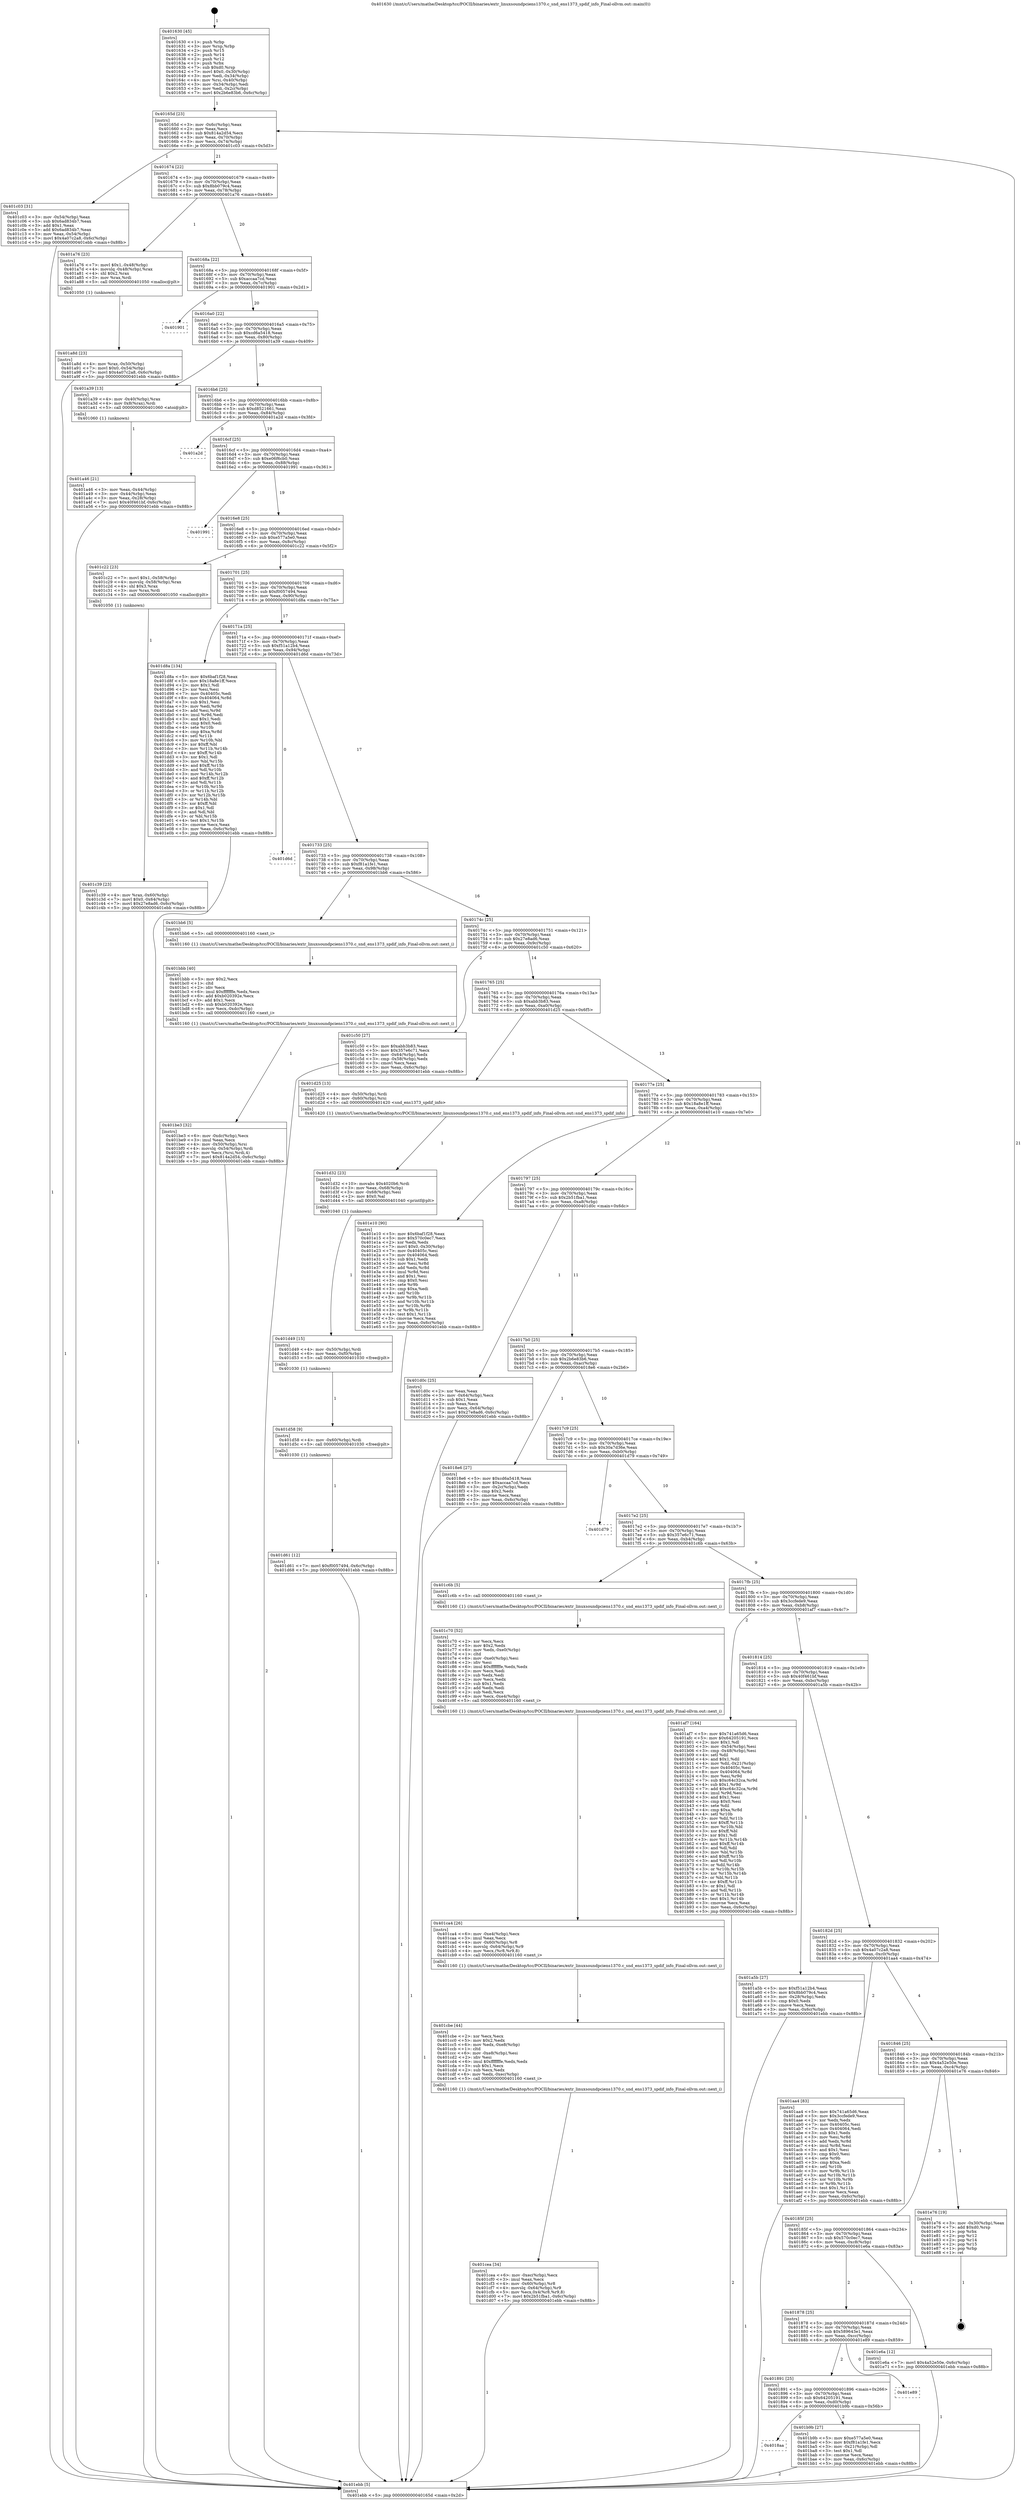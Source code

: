 digraph "0x401630" {
  label = "0x401630 (/mnt/c/Users/mathe/Desktop/tcc/POCII/binaries/extr_linuxsoundpciens1370.c_snd_ens1373_spdif_info_Final-ollvm.out::main(0))"
  labelloc = "t"
  node[shape=record]

  Entry [label="",width=0.3,height=0.3,shape=circle,fillcolor=black,style=filled]
  "0x40165d" [label="{
     0x40165d [23]\l
     | [instrs]\l
     &nbsp;&nbsp;0x40165d \<+3\>: mov -0x6c(%rbp),%eax\l
     &nbsp;&nbsp;0x401660 \<+2\>: mov %eax,%ecx\l
     &nbsp;&nbsp;0x401662 \<+6\>: sub $0x814a2d54,%ecx\l
     &nbsp;&nbsp;0x401668 \<+3\>: mov %eax,-0x70(%rbp)\l
     &nbsp;&nbsp;0x40166b \<+3\>: mov %ecx,-0x74(%rbp)\l
     &nbsp;&nbsp;0x40166e \<+6\>: je 0000000000401c03 \<main+0x5d3\>\l
  }"]
  "0x401c03" [label="{
     0x401c03 [31]\l
     | [instrs]\l
     &nbsp;&nbsp;0x401c03 \<+3\>: mov -0x54(%rbp),%eax\l
     &nbsp;&nbsp;0x401c06 \<+5\>: sub $0x6ad834b7,%eax\l
     &nbsp;&nbsp;0x401c0b \<+3\>: add $0x1,%eax\l
     &nbsp;&nbsp;0x401c0e \<+5\>: add $0x6ad834b7,%eax\l
     &nbsp;&nbsp;0x401c13 \<+3\>: mov %eax,-0x54(%rbp)\l
     &nbsp;&nbsp;0x401c16 \<+7\>: movl $0x4a07c2a8,-0x6c(%rbp)\l
     &nbsp;&nbsp;0x401c1d \<+5\>: jmp 0000000000401ebb \<main+0x88b\>\l
  }"]
  "0x401674" [label="{
     0x401674 [22]\l
     | [instrs]\l
     &nbsp;&nbsp;0x401674 \<+5\>: jmp 0000000000401679 \<main+0x49\>\l
     &nbsp;&nbsp;0x401679 \<+3\>: mov -0x70(%rbp),%eax\l
     &nbsp;&nbsp;0x40167c \<+5\>: sub $0x8bb079c4,%eax\l
     &nbsp;&nbsp;0x401681 \<+3\>: mov %eax,-0x78(%rbp)\l
     &nbsp;&nbsp;0x401684 \<+6\>: je 0000000000401a76 \<main+0x446\>\l
  }"]
  Exit [label="",width=0.3,height=0.3,shape=circle,fillcolor=black,style=filled,peripheries=2]
  "0x401a76" [label="{
     0x401a76 [23]\l
     | [instrs]\l
     &nbsp;&nbsp;0x401a76 \<+7\>: movl $0x1,-0x48(%rbp)\l
     &nbsp;&nbsp;0x401a7d \<+4\>: movslq -0x48(%rbp),%rax\l
     &nbsp;&nbsp;0x401a81 \<+4\>: shl $0x2,%rax\l
     &nbsp;&nbsp;0x401a85 \<+3\>: mov %rax,%rdi\l
     &nbsp;&nbsp;0x401a88 \<+5\>: call 0000000000401050 \<malloc@plt\>\l
     | [calls]\l
     &nbsp;&nbsp;0x401050 \{1\} (unknown)\l
  }"]
  "0x40168a" [label="{
     0x40168a [22]\l
     | [instrs]\l
     &nbsp;&nbsp;0x40168a \<+5\>: jmp 000000000040168f \<main+0x5f\>\l
     &nbsp;&nbsp;0x40168f \<+3\>: mov -0x70(%rbp),%eax\l
     &nbsp;&nbsp;0x401692 \<+5\>: sub $0xaccaa7cd,%eax\l
     &nbsp;&nbsp;0x401697 \<+3\>: mov %eax,-0x7c(%rbp)\l
     &nbsp;&nbsp;0x40169a \<+6\>: je 0000000000401901 \<main+0x2d1\>\l
  }"]
  "0x401d61" [label="{
     0x401d61 [12]\l
     | [instrs]\l
     &nbsp;&nbsp;0x401d61 \<+7\>: movl $0xf0057494,-0x6c(%rbp)\l
     &nbsp;&nbsp;0x401d68 \<+5\>: jmp 0000000000401ebb \<main+0x88b\>\l
  }"]
  "0x401901" [label="{
     0x401901\l
  }", style=dashed]
  "0x4016a0" [label="{
     0x4016a0 [22]\l
     | [instrs]\l
     &nbsp;&nbsp;0x4016a0 \<+5\>: jmp 00000000004016a5 \<main+0x75\>\l
     &nbsp;&nbsp;0x4016a5 \<+3\>: mov -0x70(%rbp),%eax\l
     &nbsp;&nbsp;0x4016a8 \<+5\>: sub $0xcd6a5418,%eax\l
     &nbsp;&nbsp;0x4016ad \<+3\>: mov %eax,-0x80(%rbp)\l
     &nbsp;&nbsp;0x4016b0 \<+6\>: je 0000000000401a39 \<main+0x409\>\l
  }"]
  "0x401d58" [label="{
     0x401d58 [9]\l
     | [instrs]\l
     &nbsp;&nbsp;0x401d58 \<+4\>: mov -0x60(%rbp),%rdi\l
     &nbsp;&nbsp;0x401d5c \<+5\>: call 0000000000401030 \<free@plt\>\l
     | [calls]\l
     &nbsp;&nbsp;0x401030 \{1\} (unknown)\l
  }"]
  "0x401a39" [label="{
     0x401a39 [13]\l
     | [instrs]\l
     &nbsp;&nbsp;0x401a39 \<+4\>: mov -0x40(%rbp),%rax\l
     &nbsp;&nbsp;0x401a3d \<+4\>: mov 0x8(%rax),%rdi\l
     &nbsp;&nbsp;0x401a41 \<+5\>: call 0000000000401060 \<atoi@plt\>\l
     | [calls]\l
     &nbsp;&nbsp;0x401060 \{1\} (unknown)\l
  }"]
  "0x4016b6" [label="{
     0x4016b6 [25]\l
     | [instrs]\l
     &nbsp;&nbsp;0x4016b6 \<+5\>: jmp 00000000004016bb \<main+0x8b\>\l
     &nbsp;&nbsp;0x4016bb \<+3\>: mov -0x70(%rbp),%eax\l
     &nbsp;&nbsp;0x4016be \<+5\>: sub $0xd8521661,%eax\l
     &nbsp;&nbsp;0x4016c3 \<+6\>: mov %eax,-0x84(%rbp)\l
     &nbsp;&nbsp;0x4016c9 \<+6\>: je 0000000000401a2d \<main+0x3fd\>\l
  }"]
  "0x401d49" [label="{
     0x401d49 [15]\l
     | [instrs]\l
     &nbsp;&nbsp;0x401d49 \<+4\>: mov -0x50(%rbp),%rdi\l
     &nbsp;&nbsp;0x401d4d \<+6\>: mov %eax,-0xf0(%rbp)\l
     &nbsp;&nbsp;0x401d53 \<+5\>: call 0000000000401030 \<free@plt\>\l
     | [calls]\l
     &nbsp;&nbsp;0x401030 \{1\} (unknown)\l
  }"]
  "0x401a2d" [label="{
     0x401a2d\l
  }", style=dashed]
  "0x4016cf" [label="{
     0x4016cf [25]\l
     | [instrs]\l
     &nbsp;&nbsp;0x4016cf \<+5\>: jmp 00000000004016d4 \<main+0xa4\>\l
     &nbsp;&nbsp;0x4016d4 \<+3\>: mov -0x70(%rbp),%eax\l
     &nbsp;&nbsp;0x4016d7 \<+5\>: sub $0xe06f6cb0,%eax\l
     &nbsp;&nbsp;0x4016dc \<+6\>: mov %eax,-0x88(%rbp)\l
     &nbsp;&nbsp;0x4016e2 \<+6\>: je 0000000000401991 \<main+0x361\>\l
  }"]
  "0x401d32" [label="{
     0x401d32 [23]\l
     | [instrs]\l
     &nbsp;&nbsp;0x401d32 \<+10\>: movabs $0x4020b6,%rdi\l
     &nbsp;&nbsp;0x401d3c \<+3\>: mov %eax,-0x68(%rbp)\l
     &nbsp;&nbsp;0x401d3f \<+3\>: mov -0x68(%rbp),%esi\l
     &nbsp;&nbsp;0x401d42 \<+2\>: mov $0x0,%al\l
     &nbsp;&nbsp;0x401d44 \<+5\>: call 0000000000401040 \<printf@plt\>\l
     | [calls]\l
     &nbsp;&nbsp;0x401040 \{1\} (unknown)\l
  }"]
  "0x401991" [label="{
     0x401991\l
  }", style=dashed]
  "0x4016e8" [label="{
     0x4016e8 [25]\l
     | [instrs]\l
     &nbsp;&nbsp;0x4016e8 \<+5\>: jmp 00000000004016ed \<main+0xbd\>\l
     &nbsp;&nbsp;0x4016ed \<+3\>: mov -0x70(%rbp),%eax\l
     &nbsp;&nbsp;0x4016f0 \<+5\>: sub $0xe577a5e0,%eax\l
     &nbsp;&nbsp;0x4016f5 \<+6\>: mov %eax,-0x8c(%rbp)\l
     &nbsp;&nbsp;0x4016fb \<+6\>: je 0000000000401c22 \<main+0x5f2\>\l
  }"]
  "0x401cea" [label="{
     0x401cea [34]\l
     | [instrs]\l
     &nbsp;&nbsp;0x401cea \<+6\>: mov -0xec(%rbp),%ecx\l
     &nbsp;&nbsp;0x401cf0 \<+3\>: imul %eax,%ecx\l
     &nbsp;&nbsp;0x401cf3 \<+4\>: mov -0x60(%rbp),%r8\l
     &nbsp;&nbsp;0x401cf7 \<+4\>: movslq -0x64(%rbp),%r9\l
     &nbsp;&nbsp;0x401cfb \<+5\>: mov %ecx,0x4(%r8,%r9,8)\l
     &nbsp;&nbsp;0x401d00 \<+7\>: movl $0x2b51fba1,-0x6c(%rbp)\l
     &nbsp;&nbsp;0x401d07 \<+5\>: jmp 0000000000401ebb \<main+0x88b\>\l
  }"]
  "0x401c22" [label="{
     0x401c22 [23]\l
     | [instrs]\l
     &nbsp;&nbsp;0x401c22 \<+7\>: movl $0x1,-0x58(%rbp)\l
     &nbsp;&nbsp;0x401c29 \<+4\>: movslq -0x58(%rbp),%rax\l
     &nbsp;&nbsp;0x401c2d \<+4\>: shl $0x3,%rax\l
     &nbsp;&nbsp;0x401c31 \<+3\>: mov %rax,%rdi\l
     &nbsp;&nbsp;0x401c34 \<+5\>: call 0000000000401050 \<malloc@plt\>\l
     | [calls]\l
     &nbsp;&nbsp;0x401050 \{1\} (unknown)\l
  }"]
  "0x401701" [label="{
     0x401701 [25]\l
     | [instrs]\l
     &nbsp;&nbsp;0x401701 \<+5\>: jmp 0000000000401706 \<main+0xd6\>\l
     &nbsp;&nbsp;0x401706 \<+3\>: mov -0x70(%rbp),%eax\l
     &nbsp;&nbsp;0x401709 \<+5\>: sub $0xf0057494,%eax\l
     &nbsp;&nbsp;0x40170e \<+6\>: mov %eax,-0x90(%rbp)\l
     &nbsp;&nbsp;0x401714 \<+6\>: je 0000000000401d8a \<main+0x75a\>\l
  }"]
  "0x401cbe" [label="{
     0x401cbe [44]\l
     | [instrs]\l
     &nbsp;&nbsp;0x401cbe \<+2\>: xor %ecx,%ecx\l
     &nbsp;&nbsp;0x401cc0 \<+5\>: mov $0x2,%edx\l
     &nbsp;&nbsp;0x401cc5 \<+6\>: mov %edx,-0xe8(%rbp)\l
     &nbsp;&nbsp;0x401ccb \<+1\>: cltd\l
     &nbsp;&nbsp;0x401ccc \<+6\>: mov -0xe8(%rbp),%esi\l
     &nbsp;&nbsp;0x401cd2 \<+2\>: idiv %esi\l
     &nbsp;&nbsp;0x401cd4 \<+6\>: imul $0xfffffffe,%edx,%edx\l
     &nbsp;&nbsp;0x401cda \<+3\>: sub $0x1,%ecx\l
     &nbsp;&nbsp;0x401cdd \<+2\>: sub %ecx,%edx\l
     &nbsp;&nbsp;0x401cdf \<+6\>: mov %edx,-0xec(%rbp)\l
     &nbsp;&nbsp;0x401ce5 \<+5\>: call 0000000000401160 \<next_i\>\l
     | [calls]\l
     &nbsp;&nbsp;0x401160 \{1\} (/mnt/c/Users/mathe/Desktop/tcc/POCII/binaries/extr_linuxsoundpciens1370.c_snd_ens1373_spdif_info_Final-ollvm.out::next_i)\l
  }"]
  "0x401d8a" [label="{
     0x401d8a [134]\l
     | [instrs]\l
     &nbsp;&nbsp;0x401d8a \<+5\>: mov $0x6baf1f28,%eax\l
     &nbsp;&nbsp;0x401d8f \<+5\>: mov $0x18a8e1ff,%ecx\l
     &nbsp;&nbsp;0x401d94 \<+2\>: mov $0x1,%dl\l
     &nbsp;&nbsp;0x401d96 \<+2\>: xor %esi,%esi\l
     &nbsp;&nbsp;0x401d98 \<+7\>: mov 0x40405c,%edi\l
     &nbsp;&nbsp;0x401d9f \<+8\>: mov 0x404064,%r8d\l
     &nbsp;&nbsp;0x401da7 \<+3\>: sub $0x1,%esi\l
     &nbsp;&nbsp;0x401daa \<+3\>: mov %edi,%r9d\l
     &nbsp;&nbsp;0x401dad \<+3\>: add %esi,%r9d\l
     &nbsp;&nbsp;0x401db0 \<+4\>: imul %r9d,%edi\l
     &nbsp;&nbsp;0x401db4 \<+3\>: and $0x1,%edi\l
     &nbsp;&nbsp;0x401db7 \<+3\>: cmp $0x0,%edi\l
     &nbsp;&nbsp;0x401dba \<+4\>: sete %r10b\l
     &nbsp;&nbsp;0x401dbe \<+4\>: cmp $0xa,%r8d\l
     &nbsp;&nbsp;0x401dc2 \<+4\>: setl %r11b\l
     &nbsp;&nbsp;0x401dc6 \<+3\>: mov %r10b,%bl\l
     &nbsp;&nbsp;0x401dc9 \<+3\>: xor $0xff,%bl\l
     &nbsp;&nbsp;0x401dcc \<+3\>: mov %r11b,%r14b\l
     &nbsp;&nbsp;0x401dcf \<+4\>: xor $0xff,%r14b\l
     &nbsp;&nbsp;0x401dd3 \<+3\>: xor $0x1,%dl\l
     &nbsp;&nbsp;0x401dd6 \<+3\>: mov %bl,%r15b\l
     &nbsp;&nbsp;0x401dd9 \<+4\>: and $0xff,%r15b\l
     &nbsp;&nbsp;0x401ddd \<+3\>: and %dl,%r10b\l
     &nbsp;&nbsp;0x401de0 \<+3\>: mov %r14b,%r12b\l
     &nbsp;&nbsp;0x401de3 \<+4\>: and $0xff,%r12b\l
     &nbsp;&nbsp;0x401de7 \<+3\>: and %dl,%r11b\l
     &nbsp;&nbsp;0x401dea \<+3\>: or %r10b,%r15b\l
     &nbsp;&nbsp;0x401ded \<+3\>: or %r11b,%r12b\l
     &nbsp;&nbsp;0x401df0 \<+3\>: xor %r12b,%r15b\l
     &nbsp;&nbsp;0x401df3 \<+3\>: or %r14b,%bl\l
     &nbsp;&nbsp;0x401df6 \<+3\>: xor $0xff,%bl\l
     &nbsp;&nbsp;0x401df9 \<+3\>: or $0x1,%dl\l
     &nbsp;&nbsp;0x401dfc \<+2\>: and %dl,%bl\l
     &nbsp;&nbsp;0x401dfe \<+3\>: or %bl,%r15b\l
     &nbsp;&nbsp;0x401e01 \<+4\>: test $0x1,%r15b\l
     &nbsp;&nbsp;0x401e05 \<+3\>: cmovne %ecx,%eax\l
     &nbsp;&nbsp;0x401e08 \<+3\>: mov %eax,-0x6c(%rbp)\l
     &nbsp;&nbsp;0x401e0b \<+5\>: jmp 0000000000401ebb \<main+0x88b\>\l
  }"]
  "0x40171a" [label="{
     0x40171a [25]\l
     | [instrs]\l
     &nbsp;&nbsp;0x40171a \<+5\>: jmp 000000000040171f \<main+0xef\>\l
     &nbsp;&nbsp;0x40171f \<+3\>: mov -0x70(%rbp),%eax\l
     &nbsp;&nbsp;0x401722 \<+5\>: sub $0xf51a12b4,%eax\l
     &nbsp;&nbsp;0x401727 \<+6\>: mov %eax,-0x94(%rbp)\l
     &nbsp;&nbsp;0x40172d \<+6\>: je 0000000000401d6d \<main+0x73d\>\l
  }"]
  "0x401ca4" [label="{
     0x401ca4 [26]\l
     | [instrs]\l
     &nbsp;&nbsp;0x401ca4 \<+6\>: mov -0xe4(%rbp),%ecx\l
     &nbsp;&nbsp;0x401caa \<+3\>: imul %eax,%ecx\l
     &nbsp;&nbsp;0x401cad \<+4\>: mov -0x60(%rbp),%r8\l
     &nbsp;&nbsp;0x401cb1 \<+4\>: movslq -0x64(%rbp),%r9\l
     &nbsp;&nbsp;0x401cb5 \<+4\>: mov %ecx,(%r8,%r9,8)\l
     &nbsp;&nbsp;0x401cb9 \<+5\>: call 0000000000401160 \<next_i\>\l
     | [calls]\l
     &nbsp;&nbsp;0x401160 \{1\} (/mnt/c/Users/mathe/Desktop/tcc/POCII/binaries/extr_linuxsoundpciens1370.c_snd_ens1373_spdif_info_Final-ollvm.out::next_i)\l
  }"]
  "0x401d6d" [label="{
     0x401d6d\l
  }", style=dashed]
  "0x401733" [label="{
     0x401733 [25]\l
     | [instrs]\l
     &nbsp;&nbsp;0x401733 \<+5\>: jmp 0000000000401738 \<main+0x108\>\l
     &nbsp;&nbsp;0x401738 \<+3\>: mov -0x70(%rbp),%eax\l
     &nbsp;&nbsp;0x40173b \<+5\>: sub $0xf81a1fe1,%eax\l
     &nbsp;&nbsp;0x401740 \<+6\>: mov %eax,-0x98(%rbp)\l
     &nbsp;&nbsp;0x401746 \<+6\>: je 0000000000401bb6 \<main+0x586\>\l
  }"]
  "0x401c70" [label="{
     0x401c70 [52]\l
     | [instrs]\l
     &nbsp;&nbsp;0x401c70 \<+2\>: xor %ecx,%ecx\l
     &nbsp;&nbsp;0x401c72 \<+5\>: mov $0x2,%edx\l
     &nbsp;&nbsp;0x401c77 \<+6\>: mov %edx,-0xe0(%rbp)\l
     &nbsp;&nbsp;0x401c7d \<+1\>: cltd\l
     &nbsp;&nbsp;0x401c7e \<+6\>: mov -0xe0(%rbp),%esi\l
     &nbsp;&nbsp;0x401c84 \<+2\>: idiv %esi\l
     &nbsp;&nbsp;0x401c86 \<+6\>: imul $0xfffffffe,%edx,%edx\l
     &nbsp;&nbsp;0x401c8c \<+2\>: mov %ecx,%edi\l
     &nbsp;&nbsp;0x401c8e \<+2\>: sub %edx,%edi\l
     &nbsp;&nbsp;0x401c90 \<+2\>: mov %ecx,%edx\l
     &nbsp;&nbsp;0x401c92 \<+3\>: sub $0x1,%edx\l
     &nbsp;&nbsp;0x401c95 \<+2\>: add %edx,%edi\l
     &nbsp;&nbsp;0x401c97 \<+2\>: sub %edi,%ecx\l
     &nbsp;&nbsp;0x401c99 \<+6\>: mov %ecx,-0xe4(%rbp)\l
     &nbsp;&nbsp;0x401c9f \<+5\>: call 0000000000401160 \<next_i\>\l
     | [calls]\l
     &nbsp;&nbsp;0x401160 \{1\} (/mnt/c/Users/mathe/Desktop/tcc/POCII/binaries/extr_linuxsoundpciens1370.c_snd_ens1373_spdif_info_Final-ollvm.out::next_i)\l
  }"]
  "0x401bb6" [label="{
     0x401bb6 [5]\l
     | [instrs]\l
     &nbsp;&nbsp;0x401bb6 \<+5\>: call 0000000000401160 \<next_i\>\l
     | [calls]\l
     &nbsp;&nbsp;0x401160 \{1\} (/mnt/c/Users/mathe/Desktop/tcc/POCII/binaries/extr_linuxsoundpciens1370.c_snd_ens1373_spdif_info_Final-ollvm.out::next_i)\l
  }"]
  "0x40174c" [label="{
     0x40174c [25]\l
     | [instrs]\l
     &nbsp;&nbsp;0x40174c \<+5\>: jmp 0000000000401751 \<main+0x121\>\l
     &nbsp;&nbsp;0x401751 \<+3\>: mov -0x70(%rbp),%eax\l
     &nbsp;&nbsp;0x401754 \<+5\>: sub $0x27e8ad6,%eax\l
     &nbsp;&nbsp;0x401759 \<+6\>: mov %eax,-0x9c(%rbp)\l
     &nbsp;&nbsp;0x40175f \<+6\>: je 0000000000401c50 \<main+0x620\>\l
  }"]
  "0x401c39" [label="{
     0x401c39 [23]\l
     | [instrs]\l
     &nbsp;&nbsp;0x401c39 \<+4\>: mov %rax,-0x60(%rbp)\l
     &nbsp;&nbsp;0x401c3d \<+7\>: movl $0x0,-0x64(%rbp)\l
     &nbsp;&nbsp;0x401c44 \<+7\>: movl $0x27e8ad6,-0x6c(%rbp)\l
     &nbsp;&nbsp;0x401c4b \<+5\>: jmp 0000000000401ebb \<main+0x88b\>\l
  }"]
  "0x401c50" [label="{
     0x401c50 [27]\l
     | [instrs]\l
     &nbsp;&nbsp;0x401c50 \<+5\>: mov $0xabb3b83,%eax\l
     &nbsp;&nbsp;0x401c55 \<+5\>: mov $0x357e6c71,%ecx\l
     &nbsp;&nbsp;0x401c5a \<+3\>: mov -0x64(%rbp),%edx\l
     &nbsp;&nbsp;0x401c5d \<+3\>: cmp -0x58(%rbp),%edx\l
     &nbsp;&nbsp;0x401c60 \<+3\>: cmovl %ecx,%eax\l
     &nbsp;&nbsp;0x401c63 \<+3\>: mov %eax,-0x6c(%rbp)\l
     &nbsp;&nbsp;0x401c66 \<+5\>: jmp 0000000000401ebb \<main+0x88b\>\l
  }"]
  "0x401765" [label="{
     0x401765 [25]\l
     | [instrs]\l
     &nbsp;&nbsp;0x401765 \<+5\>: jmp 000000000040176a \<main+0x13a\>\l
     &nbsp;&nbsp;0x40176a \<+3\>: mov -0x70(%rbp),%eax\l
     &nbsp;&nbsp;0x40176d \<+5\>: sub $0xabb3b83,%eax\l
     &nbsp;&nbsp;0x401772 \<+6\>: mov %eax,-0xa0(%rbp)\l
     &nbsp;&nbsp;0x401778 \<+6\>: je 0000000000401d25 \<main+0x6f5\>\l
  }"]
  "0x401be3" [label="{
     0x401be3 [32]\l
     | [instrs]\l
     &nbsp;&nbsp;0x401be3 \<+6\>: mov -0xdc(%rbp),%ecx\l
     &nbsp;&nbsp;0x401be9 \<+3\>: imul %eax,%ecx\l
     &nbsp;&nbsp;0x401bec \<+4\>: mov -0x50(%rbp),%rsi\l
     &nbsp;&nbsp;0x401bf0 \<+4\>: movslq -0x54(%rbp),%rdi\l
     &nbsp;&nbsp;0x401bf4 \<+3\>: mov %ecx,(%rsi,%rdi,4)\l
     &nbsp;&nbsp;0x401bf7 \<+7\>: movl $0x814a2d54,-0x6c(%rbp)\l
     &nbsp;&nbsp;0x401bfe \<+5\>: jmp 0000000000401ebb \<main+0x88b\>\l
  }"]
  "0x401d25" [label="{
     0x401d25 [13]\l
     | [instrs]\l
     &nbsp;&nbsp;0x401d25 \<+4\>: mov -0x50(%rbp),%rdi\l
     &nbsp;&nbsp;0x401d29 \<+4\>: mov -0x60(%rbp),%rsi\l
     &nbsp;&nbsp;0x401d2d \<+5\>: call 0000000000401420 \<snd_ens1373_spdif_info\>\l
     | [calls]\l
     &nbsp;&nbsp;0x401420 \{1\} (/mnt/c/Users/mathe/Desktop/tcc/POCII/binaries/extr_linuxsoundpciens1370.c_snd_ens1373_spdif_info_Final-ollvm.out::snd_ens1373_spdif_info)\l
  }"]
  "0x40177e" [label="{
     0x40177e [25]\l
     | [instrs]\l
     &nbsp;&nbsp;0x40177e \<+5\>: jmp 0000000000401783 \<main+0x153\>\l
     &nbsp;&nbsp;0x401783 \<+3\>: mov -0x70(%rbp),%eax\l
     &nbsp;&nbsp;0x401786 \<+5\>: sub $0x18a8e1ff,%eax\l
     &nbsp;&nbsp;0x40178b \<+6\>: mov %eax,-0xa4(%rbp)\l
     &nbsp;&nbsp;0x401791 \<+6\>: je 0000000000401e10 \<main+0x7e0\>\l
  }"]
  "0x401bbb" [label="{
     0x401bbb [40]\l
     | [instrs]\l
     &nbsp;&nbsp;0x401bbb \<+5\>: mov $0x2,%ecx\l
     &nbsp;&nbsp;0x401bc0 \<+1\>: cltd\l
     &nbsp;&nbsp;0x401bc1 \<+2\>: idiv %ecx\l
     &nbsp;&nbsp;0x401bc3 \<+6\>: imul $0xfffffffe,%edx,%ecx\l
     &nbsp;&nbsp;0x401bc9 \<+6\>: add $0xb020392e,%ecx\l
     &nbsp;&nbsp;0x401bcf \<+3\>: add $0x1,%ecx\l
     &nbsp;&nbsp;0x401bd2 \<+6\>: sub $0xb020392e,%ecx\l
     &nbsp;&nbsp;0x401bd8 \<+6\>: mov %ecx,-0xdc(%rbp)\l
     &nbsp;&nbsp;0x401bde \<+5\>: call 0000000000401160 \<next_i\>\l
     | [calls]\l
     &nbsp;&nbsp;0x401160 \{1\} (/mnt/c/Users/mathe/Desktop/tcc/POCII/binaries/extr_linuxsoundpciens1370.c_snd_ens1373_spdif_info_Final-ollvm.out::next_i)\l
  }"]
  "0x401e10" [label="{
     0x401e10 [90]\l
     | [instrs]\l
     &nbsp;&nbsp;0x401e10 \<+5\>: mov $0x6baf1f28,%eax\l
     &nbsp;&nbsp;0x401e15 \<+5\>: mov $0x570c0ec7,%ecx\l
     &nbsp;&nbsp;0x401e1a \<+2\>: xor %edx,%edx\l
     &nbsp;&nbsp;0x401e1c \<+7\>: movl $0x0,-0x30(%rbp)\l
     &nbsp;&nbsp;0x401e23 \<+7\>: mov 0x40405c,%esi\l
     &nbsp;&nbsp;0x401e2a \<+7\>: mov 0x404064,%edi\l
     &nbsp;&nbsp;0x401e31 \<+3\>: sub $0x1,%edx\l
     &nbsp;&nbsp;0x401e34 \<+3\>: mov %esi,%r8d\l
     &nbsp;&nbsp;0x401e37 \<+3\>: add %edx,%r8d\l
     &nbsp;&nbsp;0x401e3a \<+4\>: imul %r8d,%esi\l
     &nbsp;&nbsp;0x401e3e \<+3\>: and $0x1,%esi\l
     &nbsp;&nbsp;0x401e41 \<+3\>: cmp $0x0,%esi\l
     &nbsp;&nbsp;0x401e44 \<+4\>: sete %r9b\l
     &nbsp;&nbsp;0x401e48 \<+3\>: cmp $0xa,%edi\l
     &nbsp;&nbsp;0x401e4b \<+4\>: setl %r10b\l
     &nbsp;&nbsp;0x401e4f \<+3\>: mov %r9b,%r11b\l
     &nbsp;&nbsp;0x401e52 \<+3\>: and %r10b,%r11b\l
     &nbsp;&nbsp;0x401e55 \<+3\>: xor %r10b,%r9b\l
     &nbsp;&nbsp;0x401e58 \<+3\>: or %r9b,%r11b\l
     &nbsp;&nbsp;0x401e5b \<+4\>: test $0x1,%r11b\l
     &nbsp;&nbsp;0x401e5f \<+3\>: cmovne %ecx,%eax\l
     &nbsp;&nbsp;0x401e62 \<+3\>: mov %eax,-0x6c(%rbp)\l
     &nbsp;&nbsp;0x401e65 \<+5\>: jmp 0000000000401ebb \<main+0x88b\>\l
  }"]
  "0x401797" [label="{
     0x401797 [25]\l
     | [instrs]\l
     &nbsp;&nbsp;0x401797 \<+5\>: jmp 000000000040179c \<main+0x16c\>\l
     &nbsp;&nbsp;0x40179c \<+3\>: mov -0x70(%rbp),%eax\l
     &nbsp;&nbsp;0x40179f \<+5\>: sub $0x2b51fba1,%eax\l
     &nbsp;&nbsp;0x4017a4 \<+6\>: mov %eax,-0xa8(%rbp)\l
     &nbsp;&nbsp;0x4017aa \<+6\>: je 0000000000401d0c \<main+0x6dc\>\l
  }"]
  "0x4018aa" [label="{
     0x4018aa\l
  }", style=dashed]
  "0x401d0c" [label="{
     0x401d0c [25]\l
     | [instrs]\l
     &nbsp;&nbsp;0x401d0c \<+2\>: xor %eax,%eax\l
     &nbsp;&nbsp;0x401d0e \<+3\>: mov -0x64(%rbp),%ecx\l
     &nbsp;&nbsp;0x401d11 \<+3\>: sub $0x1,%eax\l
     &nbsp;&nbsp;0x401d14 \<+2\>: sub %eax,%ecx\l
     &nbsp;&nbsp;0x401d16 \<+3\>: mov %ecx,-0x64(%rbp)\l
     &nbsp;&nbsp;0x401d19 \<+7\>: movl $0x27e8ad6,-0x6c(%rbp)\l
     &nbsp;&nbsp;0x401d20 \<+5\>: jmp 0000000000401ebb \<main+0x88b\>\l
  }"]
  "0x4017b0" [label="{
     0x4017b0 [25]\l
     | [instrs]\l
     &nbsp;&nbsp;0x4017b0 \<+5\>: jmp 00000000004017b5 \<main+0x185\>\l
     &nbsp;&nbsp;0x4017b5 \<+3\>: mov -0x70(%rbp),%eax\l
     &nbsp;&nbsp;0x4017b8 \<+5\>: sub $0x2b6e83b6,%eax\l
     &nbsp;&nbsp;0x4017bd \<+6\>: mov %eax,-0xac(%rbp)\l
     &nbsp;&nbsp;0x4017c3 \<+6\>: je 00000000004018e6 \<main+0x2b6\>\l
  }"]
  "0x401b9b" [label="{
     0x401b9b [27]\l
     | [instrs]\l
     &nbsp;&nbsp;0x401b9b \<+5\>: mov $0xe577a5e0,%eax\l
     &nbsp;&nbsp;0x401ba0 \<+5\>: mov $0xf81a1fe1,%ecx\l
     &nbsp;&nbsp;0x401ba5 \<+3\>: mov -0x21(%rbp),%dl\l
     &nbsp;&nbsp;0x401ba8 \<+3\>: test $0x1,%dl\l
     &nbsp;&nbsp;0x401bab \<+3\>: cmovne %ecx,%eax\l
     &nbsp;&nbsp;0x401bae \<+3\>: mov %eax,-0x6c(%rbp)\l
     &nbsp;&nbsp;0x401bb1 \<+5\>: jmp 0000000000401ebb \<main+0x88b\>\l
  }"]
  "0x4018e6" [label="{
     0x4018e6 [27]\l
     | [instrs]\l
     &nbsp;&nbsp;0x4018e6 \<+5\>: mov $0xcd6a5418,%eax\l
     &nbsp;&nbsp;0x4018eb \<+5\>: mov $0xaccaa7cd,%ecx\l
     &nbsp;&nbsp;0x4018f0 \<+3\>: mov -0x2c(%rbp),%edx\l
     &nbsp;&nbsp;0x4018f3 \<+3\>: cmp $0x2,%edx\l
     &nbsp;&nbsp;0x4018f6 \<+3\>: cmovne %ecx,%eax\l
     &nbsp;&nbsp;0x4018f9 \<+3\>: mov %eax,-0x6c(%rbp)\l
     &nbsp;&nbsp;0x4018fc \<+5\>: jmp 0000000000401ebb \<main+0x88b\>\l
  }"]
  "0x4017c9" [label="{
     0x4017c9 [25]\l
     | [instrs]\l
     &nbsp;&nbsp;0x4017c9 \<+5\>: jmp 00000000004017ce \<main+0x19e\>\l
     &nbsp;&nbsp;0x4017ce \<+3\>: mov -0x70(%rbp),%eax\l
     &nbsp;&nbsp;0x4017d1 \<+5\>: sub $0x30a7d36e,%eax\l
     &nbsp;&nbsp;0x4017d6 \<+6\>: mov %eax,-0xb0(%rbp)\l
     &nbsp;&nbsp;0x4017dc \<+6\>: je 0000000000401d79 \<main+0x749\>\l
  }"]
  "0x401ebb" [label="{
     0x401ebb [5]\l
     | [instrs]\l
     &nbsp;&nbsp;0x401ebb \<+5\>: jmp 000000000040165d \<main+0x2d\>\l
  }"]
  "0x401630" [label="{
     0x401630 [45]\l
     | [instrs]\l
     &nbsp;&nbsp;0x401630 \<+1\>: push %rbp\l
     &nbsp;&nbsp;0x401631 \<+3\>: mov %rsp,%rbp\l
     &nbsp;&nbsp;0x401634 \<+2\>: push %r15\l
     &nbsp;&nbsp;0x401636 \<+2\>: push %r14\l
     &nbsp;&nbsp;0x401638 \<+2\>: push %r12\l
     &nbsp;&nbsp;0x40163a \<+1\>: push %rbx\l
     &nbsp;&nbsp;0x40163b \<+7\>: sub $0xd0,%rsp\l
     &nbsp;&nbsp;0x401642 \<+7\>: movl $0x0,-0x30(%rbp)\l
     &nbsp;&nbsp;0x401649 \<+3\>: mov %edi,-0x34(%rbp)\l
     &nbsp;&nbsp;0x40164c \<+4\>: mov %rsi,-0x40(%rbp)\l
     &nbsp;&nbsp;0x401650 \<+3\>: mov -0x34(%rbp),%edi\l
     &nbsp;&nbsp;0x401653 \<+3\>: mov %edi,-0x2c(%rbp)\l
     &nbsp;&nbsp;0x401656 \<+7\>: movl $0x2b6e83b6,-0x6c(%rbp)\l
  }"]
  "0x401a46" [label="{
     0x401a46 [21]\l
     | [instrs]\l
     &nbsp;&nbsp;0x401a46 \<+3\>: mov %eax,-0x44(%rbp)\l
     &nbsp;&nbsp;0x401a49 \<+3\>: mov -0x44(%rbp),%eax\l
     &nbsp;&nbsp;0x401a4c \<+3\>: mov %eax,-0x28(%rbp)\l
     &nbsp;&nbsp;0x401a4f \<+7\>: movl $0x40f461bf,-0x6c(%rbp)\l
     &nbsp;&nbsp;0x401a56 \<+5\>: jmp 0000000000401ebb \<main+0x88b\>\l
  }"]
  "0x401891" [label="{
     0x401891 [25]\l
     | [instrs]\l
     &nbsp;&nbsp;0x401891 \<+5\>: jmp 0000000000401896 \<main+0x266\>\l
     &nbsp;&nbsp;0x401896 \<+3\>: mov -0x70(%rbp),%eax\l
     &nbsp;&nbsp;0x401899 \<+5\>: sub $0x64205191,%eax\l
     &nbsp;&nbsp;0x40189e \<+6\>: mov %eax,-0xd0(%rbp)\l
     &nbsp;&nbsp;0x4018a4 \<+6\>: je 0000000000401b9b \<main+0x56b\>\l
  }"]
  "0x401d79" [label="{
     0x401d79\l
  }", style=dashed]
  "0x4017e2" [label="{
     0x4017e2 [25]\l
     | [instrs]\l
     &nbsp;&nbsp;0x4017e2 \<+5\>: jmp 00000000004017e7 \<main+0x1b7\>\l
     &nbsp;&nbsp;0x4017e7 \<+3\>: mov -0x70(%rbp),%eax\l
     &nbsp;&nbsp;0x4017ea \<+5\>: sub $0x357e6c71,%eax\l
     &nbsp;&nbsp;0x4017ef \<+6\>: mov %eax,-0xb4(%rbp)\l
     &nbsp;&nbsp;0x4017f5 \<+6\>: je 0000000000401c6b \<main+0x63b\>\l
  }"]
  "0x401e89" [label="{
     0x401e89\l
  }", style=dashed]
  "0x401c6b" [label="{
     0x401c6b [5]\l
     | [instrs]\l
     &nbsp;&nbsp;0x401c6b \<+5\>: call 0000000000401160 \<next_i\>\l
     | [calls]\l
     &nbsp;&nbsp;0x401160 \{1\} (/mnt/c/Users/mathe/Desktop/tcc/POCII/binaries/extr_linuxsoundpciens1370.c_snd_ens1373_spdif_info_Final-ollvm.out::next_i)\l
  }"]
  "0x4017fb" [label="{
     0x4017fb [25]\l
     | [instrs]\l
     &nbsp;&nbsp;0x4017fb \<+5\>: jmp 0000000000401800 \<main+0x1d0\>\l
     &nbsp;&nbsp;0x401800 \<+3\>: mov -0x70(%rbp),%eax\l
     &nbsp;&nbsp;0x401803 \<+5\>: sub $0x3ccfede9,%eax\l
     &nbsp;&nbsp;0x401808 \<+6\>: mov %eax,-0xb8(%rbp)\l
     &nbsp;&nbsp;0x40180e \<+6\>: je 0000000000401af7 \<main+0x4c7\>\l
  }"]
  "0x401878" [label="{
     0x401878 [25]\l
     | [instrs]\l
     &nbsp;&nbsp;0x401878 \<+5\>: jmp 000000000040187d \<main+0x24d\>\l
     &nbsp;&nbsp;0x40187d \<+3\>: mov -0x70(%rbp),%eax\l
     &nbsp;&nbsp;0x401880 \<+5\>: sub $0x589643e1,%eax\l
     &nbsp;&nbsp;0x401885 \<+6\>: mov %eax,-0xcc(%rbp)\l
     &nbsp;&nbsp;0x40188b \<+6\>: je 0000000000401e89 \<main+0x859\>\l
  }"]
  "0x401af7" [label="{
     0x401af7 [164]\l
     | [instrs]\l
     &nbsp;&nbsp;0x401af7 \<+5\>: mov $0x741a65d6,%eax\l
     &nbsp;&nbsp;0x401afc \<+5\>: mov $0x64205191,%ecx\l
     &nbsp;&nbsp;0x401b01 \<+2\>: mov $0x1,%dl\l
     &nbsp;&nbsp;0x401b03 \<+3\>: mov -0x54(%rbp),%esi\l
     &nbsp;&nbsp;0x401b06 \<+3\>: cmp -0x48(%rbp),%esi\l
     &nbsp;&nbsp;0x401b09 \<+4\>: setl %dil\l
     &nbsp;&nbsp;0x401b0d \<+4\>: and $0x1,%dil\l
     &nbsp;&nbsp;0x401b11 \<+4\>: mov %dil,-0x21(%rbp)\l
     &nbsp;&nbsp;0x401b15 \<+7\>: mov 0x40405c,%esi\l
     &nbsp;&nbsp;0x401b1c \<+8\>: mov 0x404064,%r8d\l
     &nbsp;&nbsp;0x401b24 \<+3\>: mov %esi,%r9d\l
     &nbsp;&nbsp;0x401b27 \<+7\>: sub $0xc64c32ca,%r9d\l
     &nbsp;&nbsp;0x401b2e \<+4\>: sub $0x1,%r9d\l
     &nbsp;&nbsp;0x401b32 \<+7\>: add $0xc64c32ca,%r9d\l
     &nbsp;&nbsp;0x401b39 \<+4\>: imul %r9d,%esi\l
     &nbsp;&nbsp;0x401b3d \<+3\>: and $0x1,%esi\l
     &nbsp;&nbsp;0x401b40 \<+3\>: cmp $0x0,%esi\l
     &nbsp;&nbsp;0x401b43 \<+4\>: sete %dil\l
     &nbsp;&nbsp;0x401b47 \<+4\>: cmp $0xa,%r8d\l
     &nbsp;&nbsp;0x401b4b \<+4\>: setl %r10b\l
     &nbsp;&nbsp;0x401b4f \<+3\>: mov %dil,%r11b\l
     &nbsp;&nbsp;0x401b52 \<+4\>: xor $0xff,%r11b\l
     &nbsp;&nbsp;0x401b56 \<+3\>: mov %r10b,%bl\l
     &nbsp;&nbsp;0x401b59 \<+3\>: xor $0xff,%bl\l
     &nbsp;&nbsp;0x401b5c \<+3\>: xor $0x1,%dl\l
     &nbsp;&nbsp;0x401b5f \<+3\>: mov %r11b,%r14b\l
     &nbsp;&nbsp;0x401b62 \<+4\>: and $0xff,%r14b\l
     &nbsp;&nbsp;0x401b66 \<+3\>: and %dl,%dil\l
     &nbsp;&nbsp;0x401b69 \<+3\>: mov %bl,%r15b\l
     &nbsp;&nbsp;0x401b6c \<+4\>: and $0xff,%r15b\l
     &nbsp;&nbsp;0x401b70 \<+3\>: and %dl,%r10b\l
     &nbsp;&nbsp;0x401b73 \<+3\>: or %dil,%r14b\l
     &nbsp;&nbsp;0x401b76 \<+3\>: or %r10b,%r15b\l
     &nbsp;&nbsp;0x401b79 \<+3\>: xor %r15b,%r14b\l
     &nbsp;&nbsp;0x401b7c \<+3\>: or %bl,%r11b\l
     &nbsp;&nbsp;0x401b7f \<+4\>: xor $0xff,%r11b\l
     &nbsp;&nbsp;0x401b83 \<+3\>: or $0x1,%dl\l
     &nbsp;&nbsp;0x401b86 \<+3\>: and %dl,%r11b\l
     &nbsp;&nbsp;0x401b89 \<+3\>: or %r11b,%r14b\l
     &nbsp;&nbsp;0x401b8c \<+4\>: test $0x1,%r14b\l
     &nbsp;&nbsp;0x401b90 \<+3\>: cmovne %ecx,%eax\l
     &nbsp;&nbsp;0x401b93 \<+3\>: mov %eax,-0x6c(%rbp)\l
     &nbsp;&nbsp;0x401b96 \<+5\>: jmp 0000000000401ebb \<main+0x88b\>\l
  }"]
  "0x401814" [label="{
     0x401814 [25]\l
     | [instrs]\l
     &nbsp;&nbsp;0x401814 \<+5\>: jmp 0000000000401819 \<main+0x1e9\>\l
     &nbsp;&nbsp;0x401819 \<+3\>: mov -0x70(%rbp),%eax\l
     &nbsp;&nbsp;0x40181c \<+5\>: sub $0x40f461bf,%eax\l
     &nbsp;&nbsp;0x401821 \<+6\>: mov %eax,-0xbc(%rbp)\l
     &nbsp;&nbsp;0x401827 \<+6\>: je 0000000000401a5b \<main+0x42b\>\l
  }"]
  "0x401e6a" [label="{
     0x401e6a [12]\l
     | [instrs]\l
     &nbsp;&nbsp;0x401e6a \<+7\>: movl $0x4a52e50e,-0x6c(%rbp)\l
     &nbsp;&nbsp;0x401e71 \<+5\>: jmp 0000000000401ebb \<main+0x88b\>\l
  }"]
  "0x401a5b" [label="{
     0x401a5b [27]\l
     | [instrs]\l
     &nbsp;&nbsp;0x401a5b \<+5\>: mov $0xf51a12b4,%eax\l
     &nbsp;&nbsp;0x401a60 \<+5\>: mov $0x8bb079c4,%ecx\l
     &nbsp;&nbsp;0x401a65 \<+3\>: mov -0x28(%rbp),%edx\l
     &nbsp;&nbsp;0x401a68 \<+3\>: cmp $0x0,%edx\l
     &nbsp;&nbsp;0x401a6b \<+3\>: cmove %ecx,%eax\l
     &nbsp;&nbsp;0x401a6e \<+3\>: mov %eax,-0x6c(%rbp)\l
     &nbsp;&nbsp;0x401a71 \<+5\>: jmp 0000000000401ebb \<main+0x88b\>\l
  }"]
  "0x40182d" [label="{
     0x40182d [25]\l
     | [instrs]\l
     &nbsp;&nbsp;0x40182d \<+5\>: jmp 0000000000401832 \<main+0x202\>\l
     &nbsp;&nbsp;0x401832 \<+3\>: mov -0x70(%rbp),%eax\l
     &nbsp;&nbsp;0x401835 \<+5\>: sub $0x4a07c2a8,%eax\l
     &nbsp;&nbsp;0x40183a \<+6\>: mov %eax,-0xc0(%rbp)\l
     &nbsp;&nbsp;0x401840 \<+6\>: je 0000000000401aa4 \<main+0x474\>\l
  }"]
  "0x401a8d" [label="{
     0x401a8d [23]\l
     | [instrs]\l
     &nbsp;&nbsp;0x401a8d \<+4\>: mov %rax,-0x50(%rbp)\l
     &nbsp;&nbsp;0x401a91 \<+7\>: movl $0x0,-0x54(%rbp)\l
     &nbsp;&nbsp;0x401a98 \<+7\>: movl $0x4a07c2a8,-0x6c(%rbp)\l
     &nbsp;&nbsp;0x401a9f \<+5\>: jmp 0000000000401ebb \<main+0x88b\>\l
  }"]
  "0x40185f" [label="{
     0x40185f [25]\l
     | [instrs]\l
     &nbsp;&nbsp;0x40185f \<+5\>: jmp 0000000000401864 \<main+0x234\>\l
     &nbsp;&nbsp;0x401864 \<+3\>: mov -0x70(%rbp),%eax\l
     &nbsp;&nbsp;0x401867 \<+5\>: sub $0x570c0ec7,%eax\l
     &nbsp;&nbsp;0x40186c \<+6\>: mov %eax,-0xc8(%rbp)\l
     &nbsp;&nbsp;0x401872 \<+6\>: je 0000000000401e6a \<main+0x83a\>\l
  }"]
  "0x401aa4" [label="{
     0x401aa4 [83]\l
     | [instrs]\l
     &nbsp;&nbsp;0x401aa4 \<+5\>: mov $0x741a65d6,%eax\l
     &nbsp;&nbsp;0x401aa9 \<+5\>: mov $0x3ccfede9,%ecx\l
     &nbsp;&nbsp;0x401aae \<+2\>: xor %edx,%edx\l
     &nbsp;&nbsp;0x401ab0 \<+7\>: mov 0x40405c,%esi\l
     &nbsp;&nbsp;0x401ab7 \<+7\>: mov 0x404064,%edi\l
     &nbsp;&nbsp;0x401abe \<+3\>: sub $0x1,%edx\l
     &nbsp;&nbsp;0x401ac1 \<+3\>: mov %esi,%r8d\l
     &nbsp;&nbsp;0x401ac4 \<+3\>: add %edx,%r8d\l
     &nbsp;&nbsp;0x401ac7 \<+4\>: imul %r8d,%esi\l
     &nbsp;&nbsp;0x401acb \<+3\>: and $0x1,%esi\l
     &nbsp;&nbsp;0x401ace \<+3\>: cmp $0x0,%esi\l
     &nbsp;&nbsp;0x401ad1 \<+4\>: sete %r9b\l
     &nbsp;&nbsp;0x401ad5 \<+3\>: cmp $0xa,%edi\l
     &nbsp;&nbsp;0x401ad8 \<+4\>: setl %r10b\l
     &nbsp;&nbsp;0x401adc \<+3\>: mov %r9b,%r11b\l
     &nbsp;&nbsp;0x401adf \<+3\>: and %r10b,%r11b\l
     &nbsp;&nbsp;0x401ae2 \<+3\>: xor %r10b,%r9b\l
     &nbsp;&nbsp;0x401ae5 \<+3\>: or %r9b,%r11b\l
     &nbsp;&nbsp;0x401ae8 \<+4\>: test $0x1,%r11b\l
     &nbsp;&nbsp;0x401aec \<+3\>: cmovne %ecx,%eax\l
     &nbsp;&nbsp;0x401aef \<+3\>: mov %eax,-0x6c(%rbp)\l
     &nbsp;&nbsp;0x401af2 \<+5\>: jmp 0000000000401ebb \<main+0x88b\>\l
  }"]
  "0x401846" [label="{
     0x401846 [25]\l
     | [instrs]\l
     &nbsp;&nbsp;0x401846 \<+5\>: jmp 000000000040184b \<main+0x21b\>\l
     &nbsp;&nbsp;0x40184b \<+3\>: mov -0x70(%rbp),%eax\l
     &nbsp;&nbsp;0x40184e \<+5\>: sub $0x4a52e50e,%eax\l
     &nbsp;&nbsp;0x401853 \<+6\>: mov %eax,-0xc4(%rbp)\l
     &nbsp;&nbsp;0x401859 \<+6\>: je 0000000000401e76 \<main+0x846\>\l
  }"]
  "0x401e76" [label="{
     0x401e76 [19]\l
     | [instrs]\l
     &nbsp;&nbsp;0x401e76 \<+3\>: mov -0x30(%rbp),%eax\l
     &nbsp;&nbsp;0x401e79 \<+7\>: add $0xd0,%rsp\l
     &nbsp;&nbsp;0x401e80 \<+1\>: pop %rbx\l
     &nbsp;&nbsp;0x401e81 \<+2\>: pop %r12\l
     &nbsp;&nbsp;0x401e83 \<+2\>: pop %r14\l
     &nbsp;&nbsp;0x401e85 \<+2\>: pop %r15\l
     &nbsp;&nbsp;0x401e87 \<+1\>: pop %rbp\l
     &nbsp;&nbsp;0x401e88 \<+1\>: ret\l
  }"]
  Entry -> "0x401630" [label=" 1"]
  "0x40165d" -> "0x401c03" [label=" 1"]
  "0x40165d" -> "0x401674" [label=" 21"]
  "0x401e76" -> Exit [label=" 1"]
  "0x401674" -> "0x401a76" [label=" 1"]
  "0x401674" -> "0x40168a" [label=" 20"]
  "0x401e6a" -> "0x401ebb" [label=" 1"]
  "0x40168a" -> "0x401901" [label=" 0"]
  "0x40168a" -> "0x4016a0" [label=" 20"]
  "0x401e10" -> "0x401ebb" [label=" 1"]
  "0x4016a0" -> "0x401a39" [label=" 1"]
  "0x4016a0" -> "0x4016b6" [label=" 19"]
  "0x401d8a" -> "0x401ebb" [label=" 1"]
  "0x4016b6" -> "0x401a2d" [label=" 0"]
  "0x4016b6" -> "0x4016cf" [label=" 19"]
  "0x401d61" -> "0x401ebb" [label=" 1"]
  "0x4016cf" -> "0x401991" [label=" 0"]
  "0x4016cf" -> "0x4016e8" [label=" 19"]
  "0x401d58" -> "0x401d61" [label=" 1"]
  "0x4016e8" -> "0x401c22" [label=" 1"]
  "0x4016e8" -> "0x401701" [label=" 18"]
  "0x401d49" -> "0x401d58" [label=" 1"]
  "0x401701" -> "0x401d8a" [label=" 1"]
  "0x401701" -> "0x40171a" [label=" 17"]
  "0x401d32" -> "0x401d49" [label=" 1"]
  "0x40171a" -> "0x401d6d" [label=" 0"]
  "0x40171a" -> "0x401733" [label=" 17"]
  "0x401d25" -> "0x401d32" [label=" 1"]
  "0x401733" -> "0x401bb6" [label=" 1"]
  "0x401733" -> "0x40174c" [label=" 16"]
  "0x401d0c" -> "0x401ebb" [label=" 1"]
  "0x40174c" -> "0x401c50" [label=" 2"]
  "0x40174c" -> "0x401765" [label=" 14"]
  "0x401cea" -> "0x401ebb" [label=" 1"]
  "0x401765" -> "0x401d25" [label=" 1"]
  "0x401765" -> "0x40177e" [label=" 13"]
  "0x401cbe" -> "0x401cea" [label=" 1"]
  "0x40177e" -> "0x401e10" [label=" 1"]
  "0x40177e" -> "0x401797" [label=" 12"]
  "0x401ca4" -> "0x401cbe" [label=" 1"]
  "0x401797" -> "0x401d0c" [label=" 1"]
  "0x401797" -> "0x4017b0" [label=" 11"]
  "0x401c70" -> "0x401ca4" [label=" 1"]
  "0x4017b0" -> "0x4018e6" [label=" 1"]
  "0x4017b0" -> "0x4017c9" [label=" 10"]
  "0x4018e6" -> "0x401ebb" [label=" 1"]
  "0x401630" -> "0x40165d" [label=" 1"]
  "0x401ebb" -> "0x40165d" [label=" 21"]
  "0x401a39" -> "0x401a46" [label=" 1"]
  "0x401a46" -> "0x401ebb" [label=" 1"]
  "0x401c6b" -> "0x401c70" [label=" 1"]
  "0x4017c9" -> "0x401d79" [label=" 0"]
  "0x4017c9" -> "0x4017e2" [label=" 10"]
  "0x401c39" -> "0x401ebb" [label=" 1"]
  "0x4017e2" -> "0x401c6b" [label=" 1"]
  "0x4017e2" -> "0x4017fb" [label=" 9"]
  "0x401c22" -> "0x401c39" [label=" 1"]
  "0x4017fb" -> "0x401af7" [label=" 2"]
  "0x4017fb" -> "0x401814" [label=" 7"]
  "0x401be3" -> "0x401ebb" [label=" 1"]
  "0x401814" -> "0x401a5b" [label=" 1"]
  "0x401814" -> "0x40182d" [label=" 6"]
  "0x401a5b" -> "0x401ebb" [label=" 1"]
  "0x401a76" -> "0x401a8d" [label=" 1"]
  "0x401a8d" -> "0x401ebb" [label=" 1"]
  "0x401bbb" -> "0x401be3" [label=" 1"]
  "0x40182d" -> "0x401aa4" [label=" 2"]
  "0x40182d" -> "0x401846" [label=" 4"]
  "0x401aa4" -> "0x401ebb" [label=" 2"]
  "0x401af7" -> "0x401ebb" [label=" 2"]
  "0x401b9b" -> "0x401ebb" [label=" 2"]
  "0x401846" -> "0x401e76" [label=" 1"]
  "0x401846" -> "0x40185f" [label=" 3"]
  "0x401bb6" -> "0x401bbb" [label=" 1"]
  "0x40185f" -> "0x401e6a" [label=" 1"]
  "0x40185f" -> "0x401878" [label=" 2"]
  "0x401c03" -> "0x401ebb" [label=" 1"]
  "0x401878" -> "0x401e89" [label=" 0"]
  "0x401878" -> "0x401891" [label=" 2"]
  "0x401c50" -> "0x401ebb" [label=" 2"]
  "0x401891" -> "0x401b9b" [label=" 2"]
  "0x401891" -> "0x4018aa" [label=" 0"]
}
